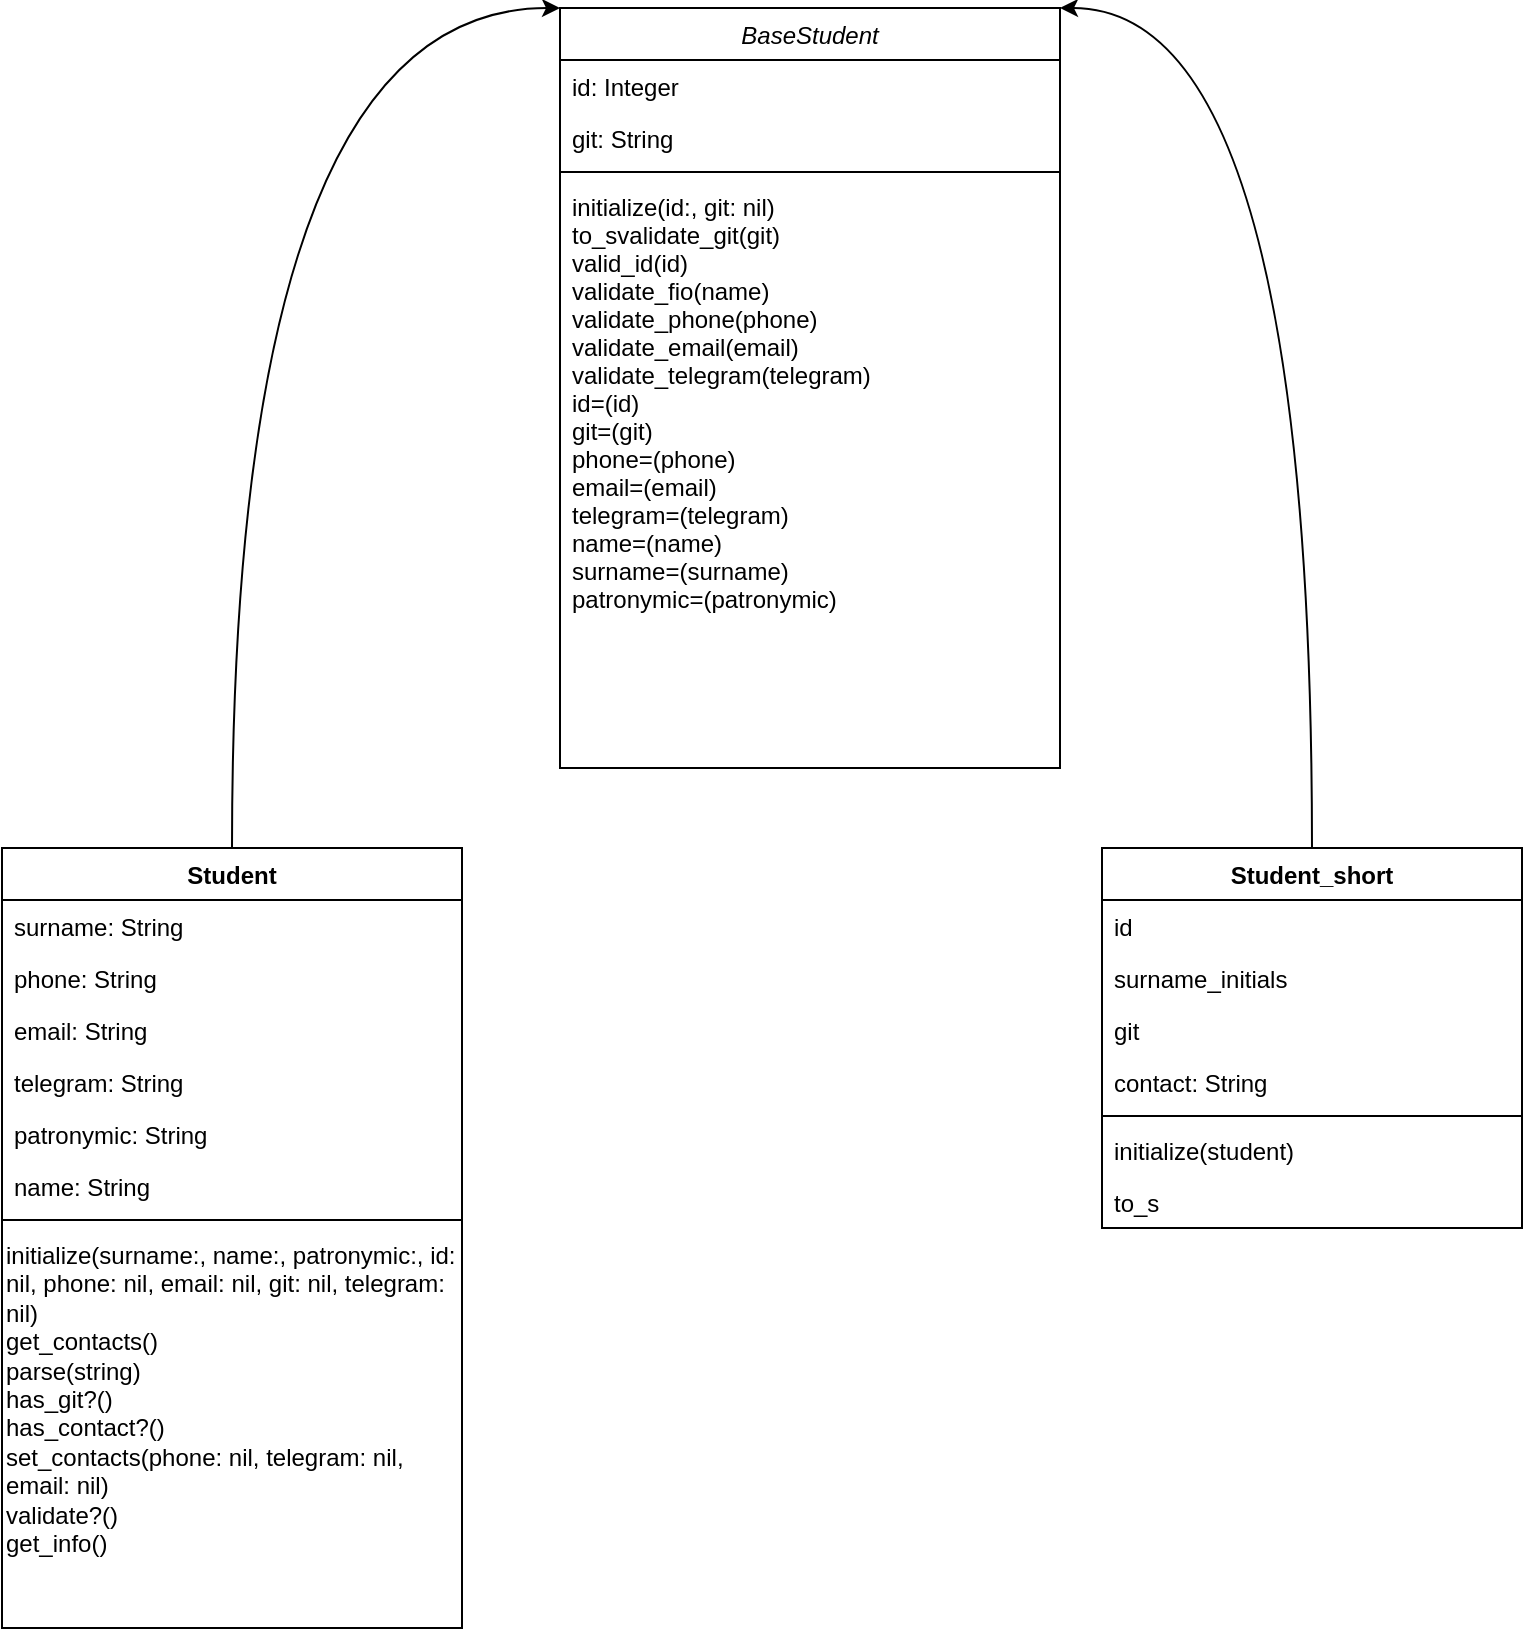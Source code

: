<mxfile version="24.6.4" type="device">
  <diagram id="C5RBs43oDa-KdzZeNtuy" name="Page-1">
    <mxGraphModel dx="1434" dy="844" grid="1" gridSize="10" guides="1" tooltips="1" connect="1" arrows="1" fold="1" page="1" pageScale="1" pageWidth="827" pageHeight="1169" math="0" shadow="0">
      <root>
        <mxCell id="WIyWlLk6GJQsqaUBKTNV-0" />
        <mxCell id="WIyWlLk6GJQsqaUBKTNV-1" parent="WIyWlLk6GJQsqaUBKTNV-0" />
        <mxCell id="YdfoZle_23-KYAX8LXXO-19" style="edgeStyle=orthogonalEdgeStyle;rounded=0;orthogonalLoop=1;jettySize=auto;html=1;exitX=0;exitY=0;exitDx=0;exitDy=0;entryX=0.5;entryY=0;entryDx=0;entryDy=0;curved=1;startArrow=classic;startFill=1;endArrow=none;endFill=0;" parent="WIyWlLk6GJQsqaUBKTNV-1" source="zkfFHV4jXpPFQw0GAbJ--0" target="YdfoZle_23-KYAX8LXXO-3" edge="1">
          <mxGeometry relative="1" as="geometry">
            <Array as="points">
              <mxPoint x="125" y="40" />
            </Array>
          </mxGeometry>
        </mxCell>
        <mxCell id="YdfoZle_23-KYAX8LXXO-20" style="edgeStyle=orthogonalEdgeStyle;rounded=0;orthogonalLoop=1;jettySize=auto;html=1;exitX=1;exitY=0;exitDx=0;exitDy=0;entryX=0.5;entryY=0;entryDx=0;entryDy=0;endArrow=none;endFill=0;curved=1;startArrow=classic;startFill=1;" parent="WIyWlLk6GJQsqaUBKTNV-1" source="zkfFHV4jXpPFQw0GAbJ--0" target="YdfoZle_23-KYAX8LXXO-11" edge="1">
          <mxGeometry relative="1" as="geometry">
            <Array as="points">
              <mxPoint x="665" y="40" />
            </Array>
          </mxGeometry>
        </mxCell>
        <mxCell id="zkfFHV4jXpPFQw0GAbJ--0" value="BaseStudent" style="swimlane;fontStyle=2;align=center;verticalAlign=top;childLayout=stackLayout;horizontal=1;startSize=26;horizontalStack=0;resizeParent=1;resizeLast=0;collapsible=1;marginBottom=0;rounded=0;shadow=0;strokeWidth=1;" parent="WIyWlLk6GJQsqaUBKTNV-1" vertex="1">
          <mxGeometry x="289" y="40" width="250" height="380" as="geometry">
            <mxRectangle x="230" y="140" width="160" height="26" as="alternateBounds" />
          </mxGeometry>
        </mxCell>
        <mxCell id="zkfFHV4jXpPFQw0GAbJ--1" value="id: Integer" style="text;align=left;verticalAlign=top;spacingLeft=4;spacingRight=4;overflow=hidden;rotatable=0;points=[[0,0.5],[1,0.5]];portConstraint=eastwest;" parent="zkfFHV4jXpPFQw0GAbJ--0" vertex="1">
          <mxGeometry y="26" width="250" height="26" as="geometry" />
        </mxCell>
        <mxCell id="zFHN3UPrvVoO2ICQW8Cz-4" value="git: String" style="text;align=left;verticalAlign=top;spacingLeft=4;spacingRight=4;overflow=hidden;rotatable=0;points=[[0,0.5],[1,0.5]];portConstraint=eastwest;rounded=0;shadow=0;html=0;" parent="zkfFHV4jXpPFQw0GAbJ--0" vertex="1">
          <mxGeometry y="52" width="250" height="26" as="geometry" />
        </mxCell>
        <mxCell id="zkfFHV4jXpPFQw0GAbJ--4" value="" style="line;html=1;strokeWidth=1;align=left;verticalAlign=middle;spacingTop=-1;spacingLeft=3;spacingRight=3;rotatable=0;labelPosition=right;points=[];portConstraint=eastwest;" parent="zkfFHV4jXpPFQw0GAbJ--0" vertex="1">
          <mxGeometry y="78" width="250" height="8" as="geometry" />
        </mxCell>
        <mxCell id="zkfFHV4jXpPFQw0GAbJ--5" value="initialize(id:, git: nil)&#xa;to_svalidate_git(git)&#xa;valid_id(id)&#xa;validate_fio(name)&#xa;validate_phone(phone)&#xa;validate_email(email)&#xa;validate_telegram(telegram)&#xa;id=(id)&#xa;git=(git)&#xa;phone=(phone)&#xa;email=(email)&#xa;telegram=(telegram)&#xa;name=(name)&#xa;surname=(surname)&#xa;patronymic=(patronymic)" style="text;align=left;verticalAlign=top;spacingLeft=4;spacingRight=4;overflow=hidden;rotatable=0;points=[[0,0.5],[1,0.5]];portConstraint=eastwest;spacingBottom=0;" parent="zkfFHV4jXpPFQw0GAbJ--0" vertex="1">
          <mxGeometry y="86" width="250" height="220" as="geometry" />
        </mxCell>
        <mxCell id="YdfoZle_23-KYAX8LXXO-3" value="Student" style="swimlane;fontStyle=1;align=center;verticalAlign=top;childLayout=stackLayout;horizontal=1;startSize=26;horizontalStack=0;resizeParent=1;resizeParentMax=0;resizeLast=0;collapsible=1;marginBottom=0;whiteSpace=wrap;html=1;" parent="WIyWlLk6GJQsqaUBKTNV-1" vertex="1">
          <mxGeometry x="10" y="460" width="230" height="390" as="geometry" />
        </mxCell>
        <mxCell id="zkfFHV4jXpPFQw0GAbJ--2" value="surname: String" style="text;align=left;verticalAlign=top;spacingLeft=4;spacingRight=4;overflow=hidden;rotatable=0;points=[[0,0.5],[1,0.5]];portConstraint=eastwest;rounded=0;shadow=0;html=0;" parent="YdfoZle_23-KYAX8LXXO-3" vertex="1">
          <mxGeometry y="26" width="230" height="26" as="geometry" />
        </mxCell>
        <mxCell id="zFHN3UPrvVoO2ICQW8Cz-18" value="phone: String" style="text;align=left;verticalAlign=top;spacingLeft=4;spacingRight=4;overflow=hidden;rotatable=0;points=[[0,0.5],[1,0.5]];portConstraint=eastwest;rounded=0;shadow=0;html=0;" parent="YdfoZle_23-KYAX8LXXO-3" vertex="1">
          <mxGeometry y="52" width="230" height="26" as="geometry" />
        </mxCell>
        <mxCell id="zFHN3UPrvVoO2ICQW8Cz-3" value="email: String" style="text;align=left;verticalAlign=top;spacingLeft=4;spacingRight=4;overflow=hidden;rotatable=0;points=[[0,0.5],[1,0.5]];portConstraint=eastwest;rounded=0;shadow=0;html=0;" parent="YdfoZle_23-KYAX8LXXO-3" vertex="1">
          <mxGeometry y="78" width="230" height="26" as="geometry" />
        </mxCell>
        <mxCell id="zFHN3UPrvVoO2ICQW8Cz-2" value="telegram: String" style="text;align=left;verticalAlign=top;spacingLeft=4;spacingRight=4;overflow=hidden;rotatable=0;points=[[0,0.5],[1,0.5]];portConstraint=eastwest;rounded=0;shadow=0;html=0;" parent="YdfoZle_23-KYAX8LXXO-3" vertex="1">
          <mxGeometry y="104" width="230" height="26" as="geometry" />
        </mxCell>
        <mxCell id="zFHN3UPrvVoO2ICQW8Cz-1" value="patronymic: String" style="text;align=left;verticalAlign=top;spacingLeft=4;spacingRight=4;overflow=hidden;rotatable=0;points=[[0,0.5],[1,0.5]];portConstraint=eastwest;rounded=0;shadow=0;html=0;" parent="YdfoZle_23-KYAX8LXXO-3" vertex="1">
          <mxGeometry y="130" width="230" height="26" as="geometry" />
        </mxCell>
        <mxCell id="zkfFHV4jXpPFQw0GAbJ--3" value="name: String" style="text;align=left;verticalAlign=top;spacingLeft=4;spacingRight=4;overflow=hidden;rotatable=0;points=[[0,0.5],[1,0.5]];portConstraint=eastwest;rounded=0;shadow=0;html=0;" parent="YdfoZle_23-KYAX8LXXO-3" vertex="1">
          <mxGeometry y="156" width="230" height="26" as="geometry" />
        </mxCell>
        <mxCell id="YdfoZle_23-KYAX8LXXO-5" value="" style="line;strokeWidth=1;fillColor=none;align=left;verticalAlign=middle;spacingTop=-1;spacingLeft=3;spacingRight=3;rotatable=0;labelPosition=right;points=[];portConstraint=eastwest;strokeColor=inherit;" parent="YdfoZle_23-KYAX8LXXO-3" vertex="1">
          <mxGeometry y="182" width="230" height="8" as="geometry" />
        </mxCell>
        <mxCell id="ov0ug4eRvDasPqKIlHjK-0" value="initialize(surname:, name:, patronymic:, id: nil, phone: nil, email: nil, git: nil, telegram: nil)&#xa;get_contacts()&#xa;parse(string)&#xa;has_git?()&#xa;has_contact?()&#xa;set_contacts(phone: nil, telegram: nil, email: nil)&#xa;validate?()&#xa;get_info()" style="text;whiteSpace=wrap;html=1;" vertex="1" parent="YdfoZle_23-KYAX8LXXO-3">
          <mxGeometry y="190" width="230" height="200" as="geometry" />
        </mxCell>
        <mxCell id="YdfoZle_23-KYAX8LXXO-11" value="Student_short" style="swimlane;fontStyle=1;align=center;verticalAlign=top;childLayout=stackLayout;horizontal=1;startSize=26;horizontalStack=0;resizeParent=1;resizeParentMax=0;resizeLast=0;collapsible=1;marginBottom=0;whiteSpace=wrap;html=1;" parent="WIyWlLk6GJQsqaUBKTNV-1" vertex="1">
          <mxGeometry x="560" y="460" width="210" height="190" as="geometry" />
        </mxCell>
        <mxCell id="YdfoZle_23-KYAX8LXXO-12" value="id" style="text;strokeColor=none;fillColor=none;align=left;verticalAlign=top;spacingLeft=4;spacingRight=4;overflow=hidden;rotatable=0;points=[[0,0.5],[1,0.5]];portConstraint=eastwest;whiteSpace=wrap;html=1;" parent="YdfoZle_23-KYAX8LXXO-11" vertex="1">
          <mxGeometry y="26" width="210" height="26" as="geometry" />
        </mxCell>
        <mxCell id="YdfoZle_23-KYAX8LXXO-15" value="surname_initials" style="text;strokeColor=none;fillColor=none;align=left;verticalAlign=top;spacingLeft=4;spacingRight=4;overflow=hidden;rotatable=0;points=[[0,0.5],[1,0.5]];portConstraint=eastwest;whiteSpace=wrap;html=1;" parent="YdfoZle_23-KYAX8LXXO-11" vertex="1">
          <mxGeometry y="52" width="210" height="26" as="geometry" />
        </mxCell>
        <mxCell id="YdfoZle_23-KYAX8LXXO-17" value="git" style="text;strokeColor=none;fillColor=none;align=left;verticalAlign=top;spacingLeft=4;spacingRight=4;overflow=hidden;rotatable=0;points=[[0,0.5],[1,0.5]];portConstraint=eastwest;whiteSpace=wrap;html=1;" parent="YdfoZle_23-KYAX8LXXO-11" vertex="1">
          <mxGeometry y="78" width="210" height="26" as="geometry" />
        </mxCell>
        <mxCell id="YdfoZle_23-KYAX8LXXO-4" value="contact: String" style="text;strokeColor=none;fillColor=none;align=left;verticalAlign=top;spacingLeft=4;spacingRight=4;overflow=hidden;rotatable=0;points=[[0,0.5],[1,0.5]];portConstraint=eastwest;whiteSpace=wrap;html=1;" parent="YdfoZle_23-KYAX8LXXO-11" vertex="1">
          <mxGeometry y="104" width="210" height="26" as="geometry" />
        </mxCell>
        <mxCell id="YdfoZle_23-KYAX8LXXO-13" value="" style="line;strokeWidth=1;fillColor=none;align=left;verticalAlign=middle;spacingTop=-1;spacingLeft=3;spacingRight=3;rotatable=0;labelPosition=right;points=[];portConstraint=eastwest;strokeColor=inherit;" parent="YdfoZle_23-KYAX8LXXO-11" vertex="1">
          <mxGeometry y="130" width="210" height="8" as="geometry" />
        </mxCell>
        <mxCell id="YdfoZle_23-KYAX8LXXO-14" value="initialize(student)" style="text;strokeColor=none;fillColor=none;align=left;verticalAlign=top;spacingLeft=4;spacingRight=4;overflow=hidden;rotatable=0;points=[[0,0.5],[1,0.5]];portConstraint=eastwest;whiteSpace=wrap;html=1;" parent="YdfoZle_23-KYAX8LXXO-11" vertex="1">
          <mxGeometry y="138" width="210" height="26" as="geometry" />
        </mxCell>
        <mxCell id="YdfoZle_23-KYAX8LXXO-18" value="to_s" style="text;strokeColor=none;fillColor=none;align=left;verticalAlign=top;spacingLeft=4;spacingRight=4;overflow=hidden;rotatable=0;points=[[0,0.5],[1,0.5]];portConstraint=eastwest;whiteSpace=wrap;html=1;" parent="YdfoZle_23-KYAX8LXXO-11" vertex="1">
          <mxGeometry y="164" width="210" height="26" as="geometry" />
        </mxCell>
      </root>
    </mxGraphModel>
  </diagram>
</mxfile>
